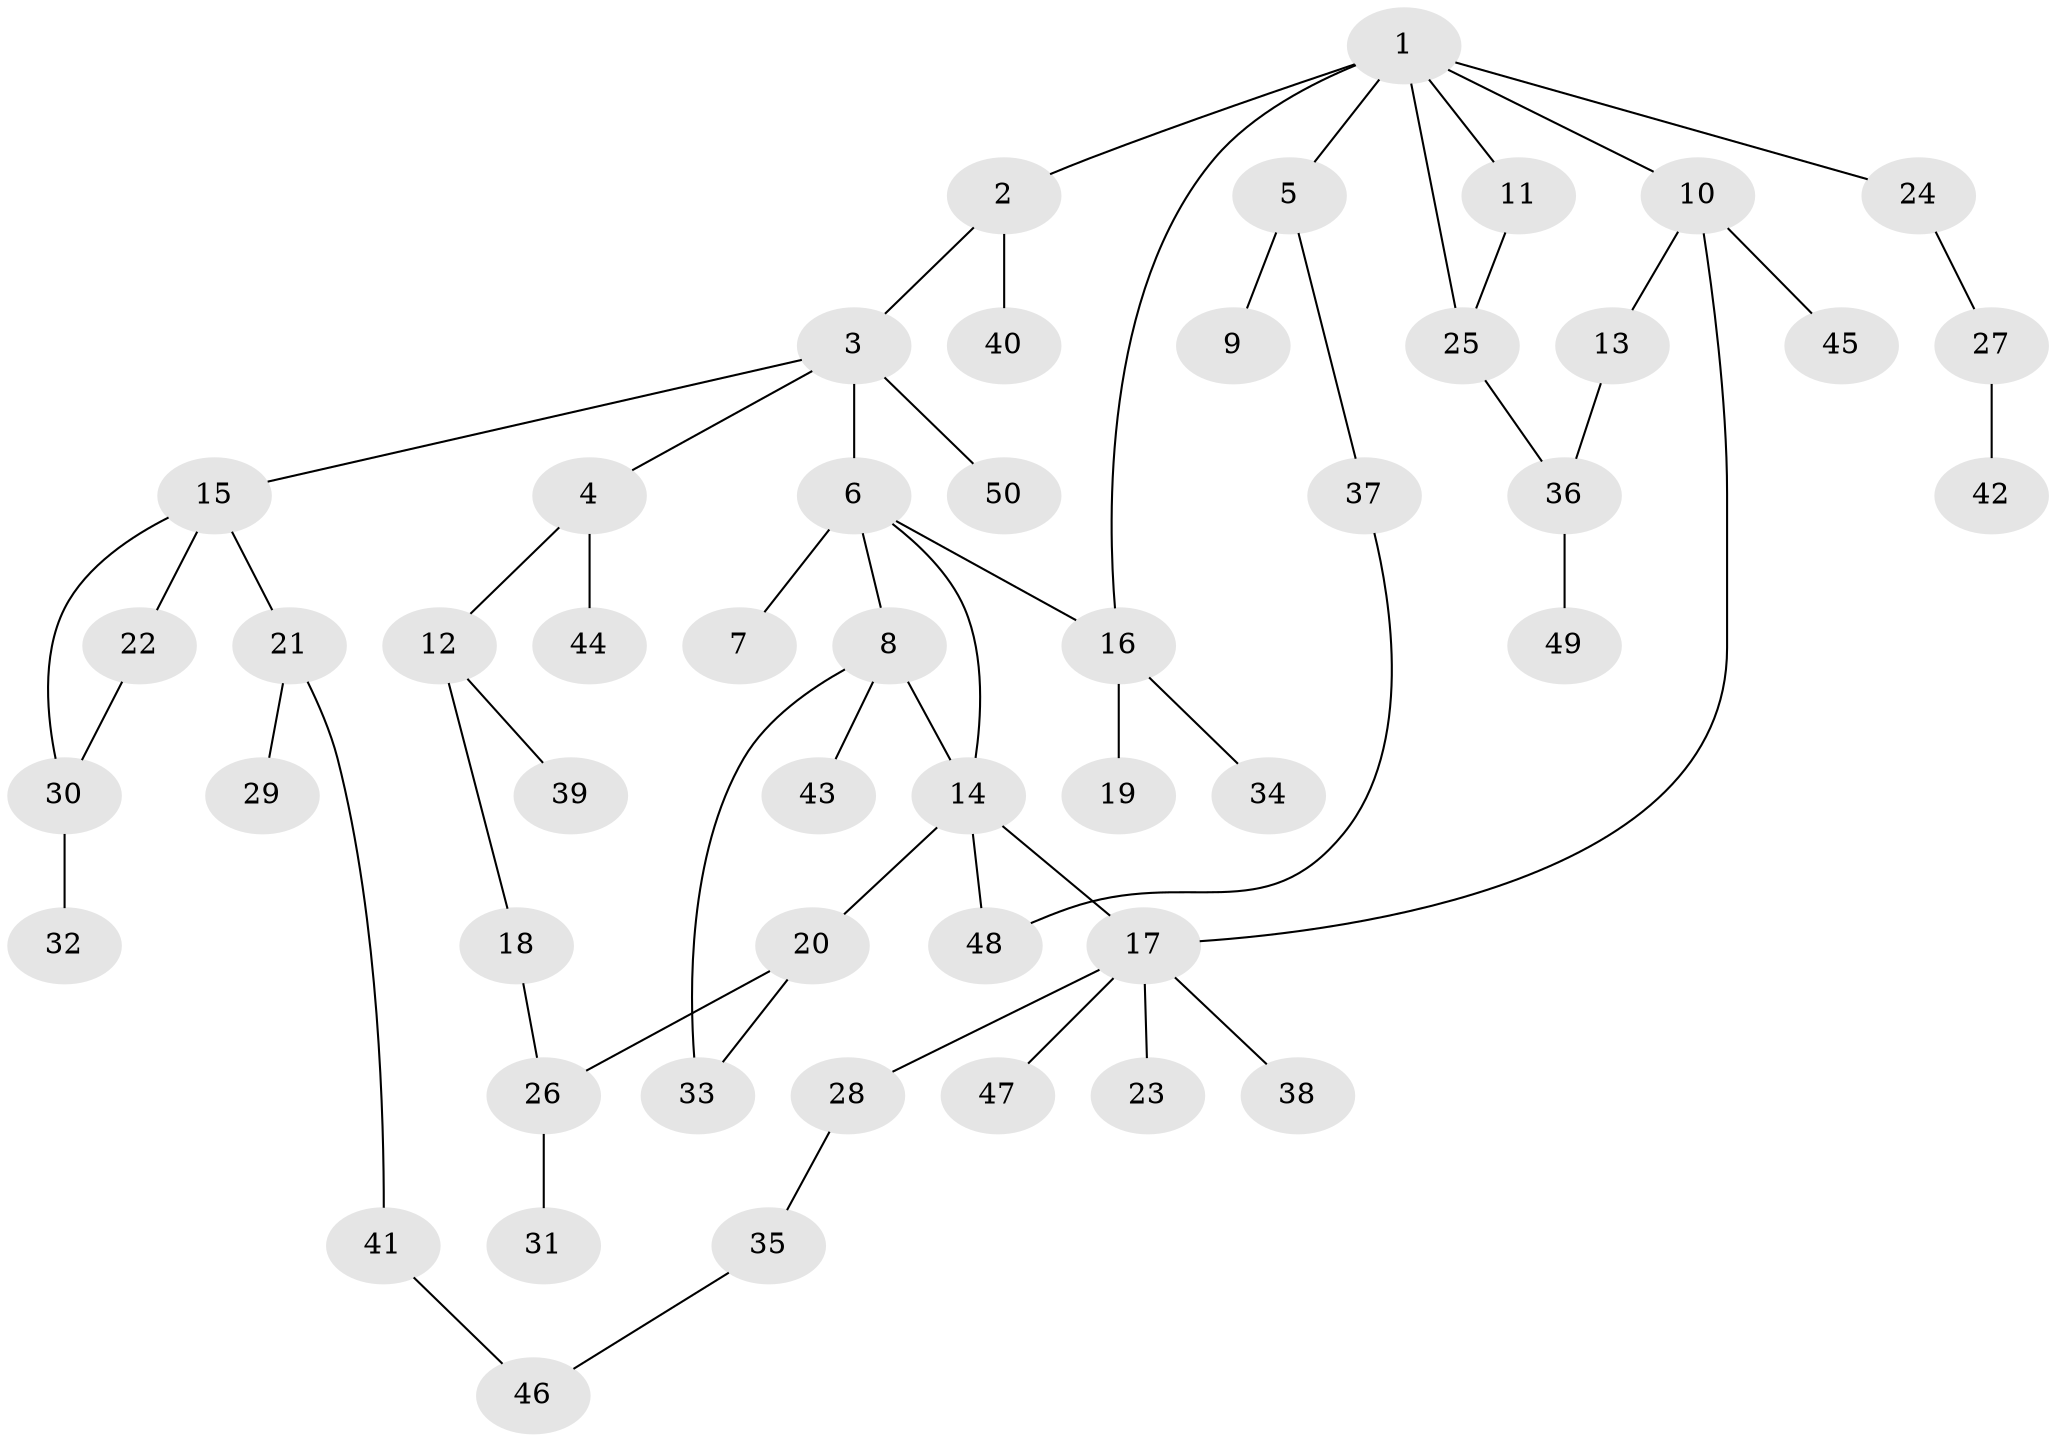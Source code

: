 // coarse degree distribution, {7: 0.06666666666666667, 3: 0.3, 5: 0.1, 1: 0.4, 2: 0.13333333333333333}
// Generated by graph-tools (version 1.1) at 2025/16/03/04/25 18:16:50]
// undirected, 50 vertices, 59 edges
graph export_dot {
graph [start="1"]
  node [color=gray90,style=filled];
  1;
  2;
  3;
  4;
  5;
  6;
  7;
  8;
  9;
  10;
  11;
  12;
  13;
  14;
  15;
  16;
  17;
  18;
  19;
  20;
  21;
  22;
  23;
  24;
  25;
  26;
  27;
  28;
  29;
  30;
  31;
  32;
  33;
  34;
  35;
  36;
  37;
  38;
  39;
  40;
  41;
  42;
  43;
  44;
  45;
  46;
  47;
  48;
  49;
  50;
  1 -- 2;
  1 -- 5;
  1 -- 10;
  1 -- 11;
  1 -- 16;
  1 -- 24;
  1 -- 25;
  2 -- 3;
  2 -- 40;
  3 -- 4;
  3 -- 6;
  3 -- 15;
  3 -- 50;
  4 -- 12;
  4 -- 44;
  5 -- 9;
  5 -- 37;
  6 -- 7;
  6 -- 8;
  6 -- 14;
  6 -- 16;
  8 -- 43;
  8 -- 14;
  8 -- 33;
  10 -- 13;
  10 -- 45;
  10 -- 17;
  11 -- 25;
  12 -- 18;
  12 -- 39;
  13 -- 36;
  14 -- 17;
  14 -- 20;
  14 -- 48;
  15 -- 21;
  15 -- 22;
  15 -- 30;
  16 -- 19;
  16 -- 34;
  17 -- 23;
  17 -- 28;
  17 -- 38;
  17 -- 47;
  18 -- 26;
  20 -- 26;
  20 -- 33;
  21 -- 29;
  21 -- 41;
  22 -- 30;
  24 -- 27;
  25 -- 36;
  26 -- 31;
  27 -- 42;
  28 -- 35;
  30 -- 32;
  35 -- 46;
  36 -- 49;
  37 -- 48;
  41 -- 46;
}
